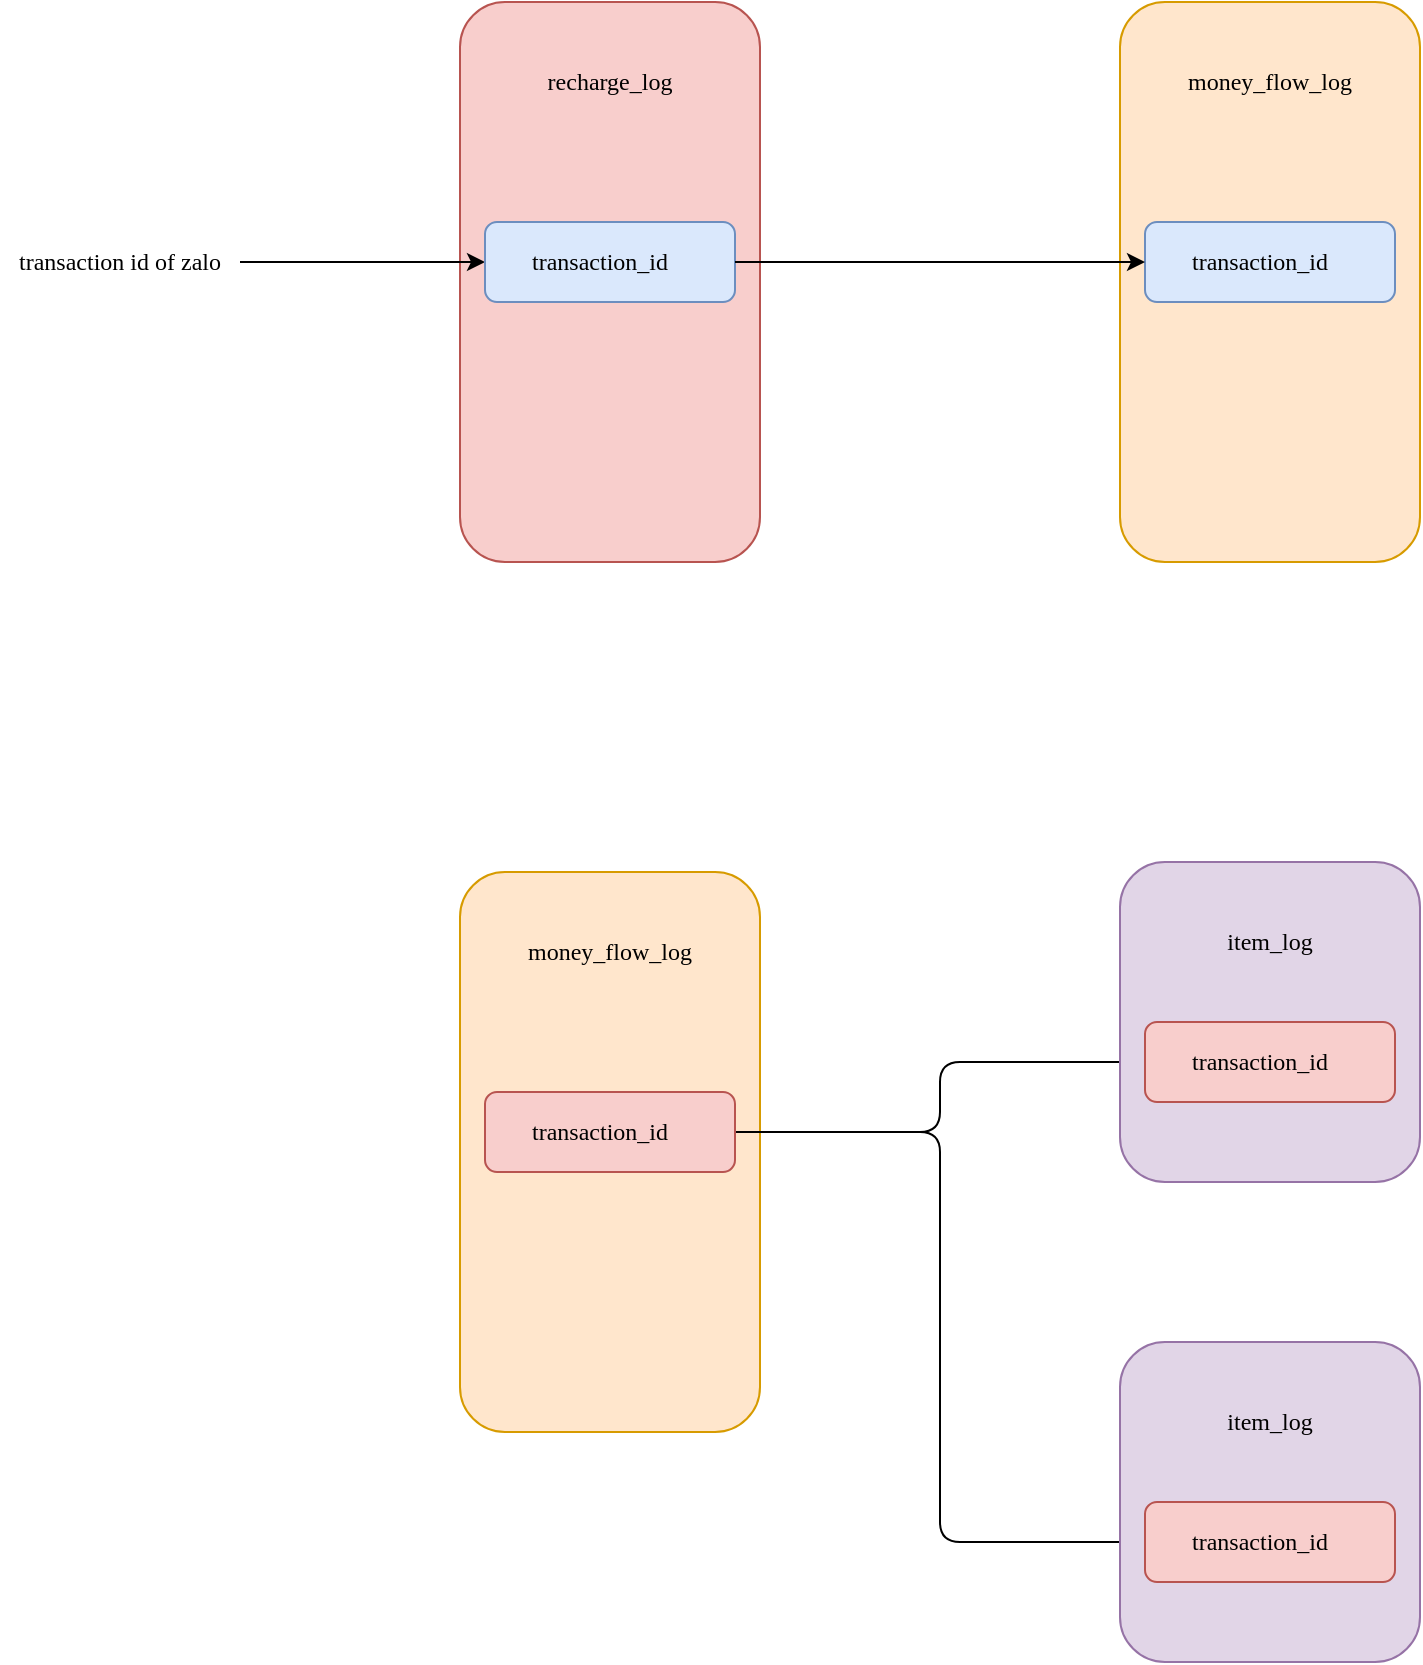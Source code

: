 <mxfile version="14.9.8" type="github">
  <diagram id="3jRSdvpOarggcgMNoG4k" name="第 1 页">
    <mxGraphModel dx="2249" dy="735" grid="1" gridSize="10" guides="1" tooltips="1" connect="1" arrows="1" fold="1" page="1" pageScale="1" pageWidth="827" pageHeight="1169" math="0" shadow="0">
      <root>
        <mxCell id="0" />
        <mxCell id="1" parent="0" />
        <mxCell id="yfNpy2FmDrcI2LS20z6D-1" value="" style="whiteSpace=wrap;html=1;rounded=1;fillColor=#f8cecc;strokeColor=#b85450;fontFamily=Comic Sans MS;" vertex="1" parent="1">
          <mxGeometry x="-10" y="150" width="150" height="280" as="geometry" />
        </mxCell>
        <mxCell id="yfNpy2FmDrcI2LS20z6D-2" value="recharge_log" style="text;html=1;strokeColor=none;fillColor=none;align=center;verticalAlign=middle;whiteSpace=wrap;rounded=1;fontFamily=Comic Sans MS;" vertex="1" parent="1">
          <mxGeometry x="45" y="180" width="40" height="20" as="geometry" />
        </mxCell>
        <mxCell id="yfNpy2FmDrcI2LS20z6D-7" style="edgeStyle=orthogonalEdgeStyle;orthogonalLoop=1;jettySize=auto;html=1;fontFamily=Comic Sans MS;" edge="1" parent="1" source="yfNpy2FmDrcI2LS20z6D-3" target="yfNpy2FmDrcI2LS20z6D-6">
          <mxGeometry relative="1" as="geometry" />
        </mxCell>
        <mxCell id="yfNpy2FmDrcI2LS20z6D-3" value="transaction id of zalo" style="text;html=1;strokeColor=none;fillColor=none;align=center;verticalAlign=middle;whiteSpace=wrap;rounded=1;fontFamily=Comic Sans MS;" vertex="1" parent="1">
          <mxGeometry x="-240" y="265" width="120" height="30" as="geometry" />
        </mxCell>
        <mxCell id="yfNpy2FmDrcI2LS20z6D-6" value="" style="whiteSpace=wrap;html=1;rounded=1;fillColor=#dae8fc;strokeColor=#6c8ebf;fontFamily=Comic Sans MS;" vertex="1" parent="1">
          <mxGeometry x="2.5" y="260" width="125" height="40" as="geometry" />
        </mxCell>
        <mxCell id="yfNpy2FmDrcI2LS20z6D-4" value="transaction_id" style="text;html=1;strokeColor=none;fillColor=none;align=center;verticalAlign=middle;whiteSpace=wrap;rounded=1;fontFamily=Comic Sans MS;" vertex="1" parent="1">
          <mxGeometry x="40" y="270" width="40" height="20" as="geometry" />
        </mxCell>
        <mxCell id="yfNpy2FmDrcI2LS20z6D-9" value="" style="whiteSpace=wrap;html=1;rounded=1;fillColor=#ffe6cc;strokeColor=#d79b00;fontFamily=Comic Sans MS;" vertex="1" parent="1">
          <mxGeometry x="320" y="150" width="150" height="280" as="geometry" />
        </mxCell>
        <mxCell id="yfNpy2FmDrcI2LS20z6D-10" value="money_flow_log" style="text;html=1;strokeColor=none;fillColor=none;align=center;verticalAlign=middle;whiteSpace=wrap;rounded=1;fontFamily=Comic Sans MS;" vertex="1" parent="1">
          <mxGeometry x="375" y="180" width="40" height="20" as="geometry" />
        </mxCell>
        <mxCell id="yfNpy2FmDrcI2LS20z6D-11" value="" style="whiteSpace=wrap;html=1;rounded=1;fillColor=#dae8fc;strokeColor=#6c8ebf;fontFamily=Comic Sans MS;" vertex="1" parent="1">
          <mxGeometry x="332.5" y="260" width="125" height="40" as="geometry" />
        </mxCell>
        <mxCell id="yfNpy2FmDrcI2LS20z6D-12" value="transaction_id" style="text;html=1;strokeColor=none;fillColor=none;align=center;verticalAlign=middle;whiteSpace=wrap;rounded=1;fontFamily=Comic Sans MS;" vertex="1" parent="1">
          <mxGeometry x="370" y="270" width="40" height="20" as="geometry" />
        </mxCell>
        <mxCell id="yfNpy2FmDrcI2LS20z6D-17" value="" style="whiteSpace=wrap;html=1;rounded=1;fillColor=#ffe6cc;strokeColor=#d79b00;fontFamily=Comic Sans MS;" vertex="1" parent="1">
          <mxGeometry x="-10" y="585" width="150" height="280" as="geometry" />
        </mxCell>
        <mxCell id="yfNpy2FmDrcI2LS20z6D-18" value="money_flow_log" style="text;html=1;strokeColor=none;fillColor=none;align=center;verticalAlign=middle;whiteSpace=wrap;rounded=1;fontFamily=Comic Sans MS;" vertex="1" parent="1">
          <mxGeometry x="45" y="615" width="40" height="20" as="geometry" />
        </mxCell>
        <mxCell id="yfNpy2FmDrcI2LS20z6D-33" style="edgeStyle=orthogonalEdgeStyle;orthogonalLoop=1;jettySize=auto;html=1;entryX=0;entryY=0.5;entryDx=0;entryDy=0;fontFamily=Comic Sans MS;" edge="1" parent="1" source="yfNpy2FmDrcI2LS20z6D-19" target="yfNpy2FmDrcI2LS20z6D-23">
          <mxGeometry relative="1" as="geometry" />
        </mxCell>
        <mxCell id="yfNpy2FmDrcI2LS20z6D-34" style="edgeStyle=orthogonalEdgeStyle;orthogonalLoop=1;jettySize=auto;html=1;entryX=0;entryY=0.5;entryDx=0;entryDy=0;fontFamily=Comic Sans MS;" edge="1" parent="1" source="yfNpy2FmDrcI2LS20z6D-19" target="yfNpy2FmDrcI2LS20z6D-28">
          <mxGeometry relative="1" as="geometry" />
        </mxCell>
        <mxCell id="yfNpy2FmDrcI2LS20z6D-19" value="" style="whiteSpace=wrap;html=1;rounded=1;fillColor=#f8cecc;strokeColor=#b85450;fontFamily=Comic Sans MS;" vertex="1" parent="1">
          <mxGeometry x="2.5" y="695" width="125" height="40" as="geometry" />
        </mxCell>
        <mxCell id="yfNpy2FmDrcI2LS20z6D-20" value="transaction_id" style="text;html=1;strokeColor=none;fillColor=none;align=center;verticalAlign=middle;whiteSpace=wrap;rounded=1;fontFamily=Comic Sans MS;" vertex="1" parent="1">
          <mxGeometry x="40" y="705" width="40" height="20" as="geometry" />
        </mxCell>
        <mxCell id="yfNpy2FmDrcI2LS20z6D-21" value="" style="whiteSpace=wrap;html=1;rounded=1;fillColor=#e1d5e7;strokeColor=#9673a6;fontFamily=Comic Sans MS;" vertex="1" parent="1">
          <mxGeometry x="320" y="580" width="150" height="160" as="geometry" />
        </mxCell>
        <mxCell id="yfNpy2FmDrcI2LS20z6D-22" value="item_log" style="text;html=1;strokeColor=none;fillColor=none;align=center;verticalAlign=middle;whiteSpace=wrap;rounded=1;fontFamily=Comic Sans MS;" vertex="1" parent="1">
          <mxGeometry x="375" y="610" width="40" height="20" as="geometry" />
        </mxCell>
        <mxCell id="yfNpy2FmDrcI2LS20z6D-23" value="" style="whiteSpace=wrap;html=1;rounded=1;fillColor=#f8cecc;strokeColor=#b85450;fontFamily=Comic Sans MS;" vertex="1" parent="1">
          <mxGeometry x="332.5" y="660" width="125" height="40" as="geometry" />
        </mxCell>
        <mxCell id="yfNpy2FmDrcI2LS20z6D-24" value="transaction_id" style="text;html=1;strokeColor=none;fillColor=none;align=center;verticalAlign=middle;whiteSpace=wrap;rounded=1;fontFamily=Comic Sans MS;" vertex="1" parent="1">
          <mxGeometry x="370" y="670" width="40" height="20" as="geometry" />
        </mxCell>
        <mxCell id="yfNpy2FmDrcI2LS20z6D-26" value="" style="whiteSpace=wrap;html=1;rounded=1;fillColor=#e1d5e7;strokeColor=#9673a6;fontFamily=Comic Sans MS;" vertex="1" parent="1">
          <mxGeometry x="320" y="820" width="150" height="160" as="geometry" />
        </mxCell>
        <mxCell id="yfNpy2FmDrcI2LS20z6D-27" value="item_log" style="text;html=1;strokeColor=none;fillColor=none;align=center;verticalAlign=middle;whiteSpace=wrap;rounded=1;fontFamily=Comic Sans MS;" vertex="1" parent="1">
          <mxGeometry x="375" y="850" width="40" height="20" as="geometry" />
        </mxCell>
        <mxCell id="yfNpy2FmDrcI2LS20z6D-28" value="" style="whiteSpace=wrap;html=1;rounded=1;fillColor=#f8cecc;strokeColor=#b85450;fontFamily=Comic Sans MS;" vertex="1" parent="1">
          <mxGeometry x="332.5" y="900" width="125" height="40" as="geometry" />
        </mxCell>
        <mxCell id="yfNpy2FmDrcI2LS20z6D-29" value="transaction_id" style="text;html=1;strokeColor=none;fillColor=none;align=center;verticalAlign=middle;whiteSpace=wrap;rounded=1;fontFamily=Comic Sans MS;" vertex="1" parent="1">
          <mxGeometry x="370" y="910" width="40" height="20" as="geometry" />
        </mxCell>
        <mxCell id="yfNpy2FmDrcI2LS20z6D-32" style="edgeStyle=orthogonalEdgeStyle;orthogonalLoop=1;jettySize=auto;html=1;fontFamily=Comic Sans MS;" edge="1" parent="1" source="yfNpy2FmDrcI2LS20z6D-6" target="yfNpy2FmDrcI2LS20z6D-11">
          <mxGeometry relative="1" as="geometry" />
        </mxCell>
      </root>
    </mxGraphModel>
  </diagram>
</mxfile>
